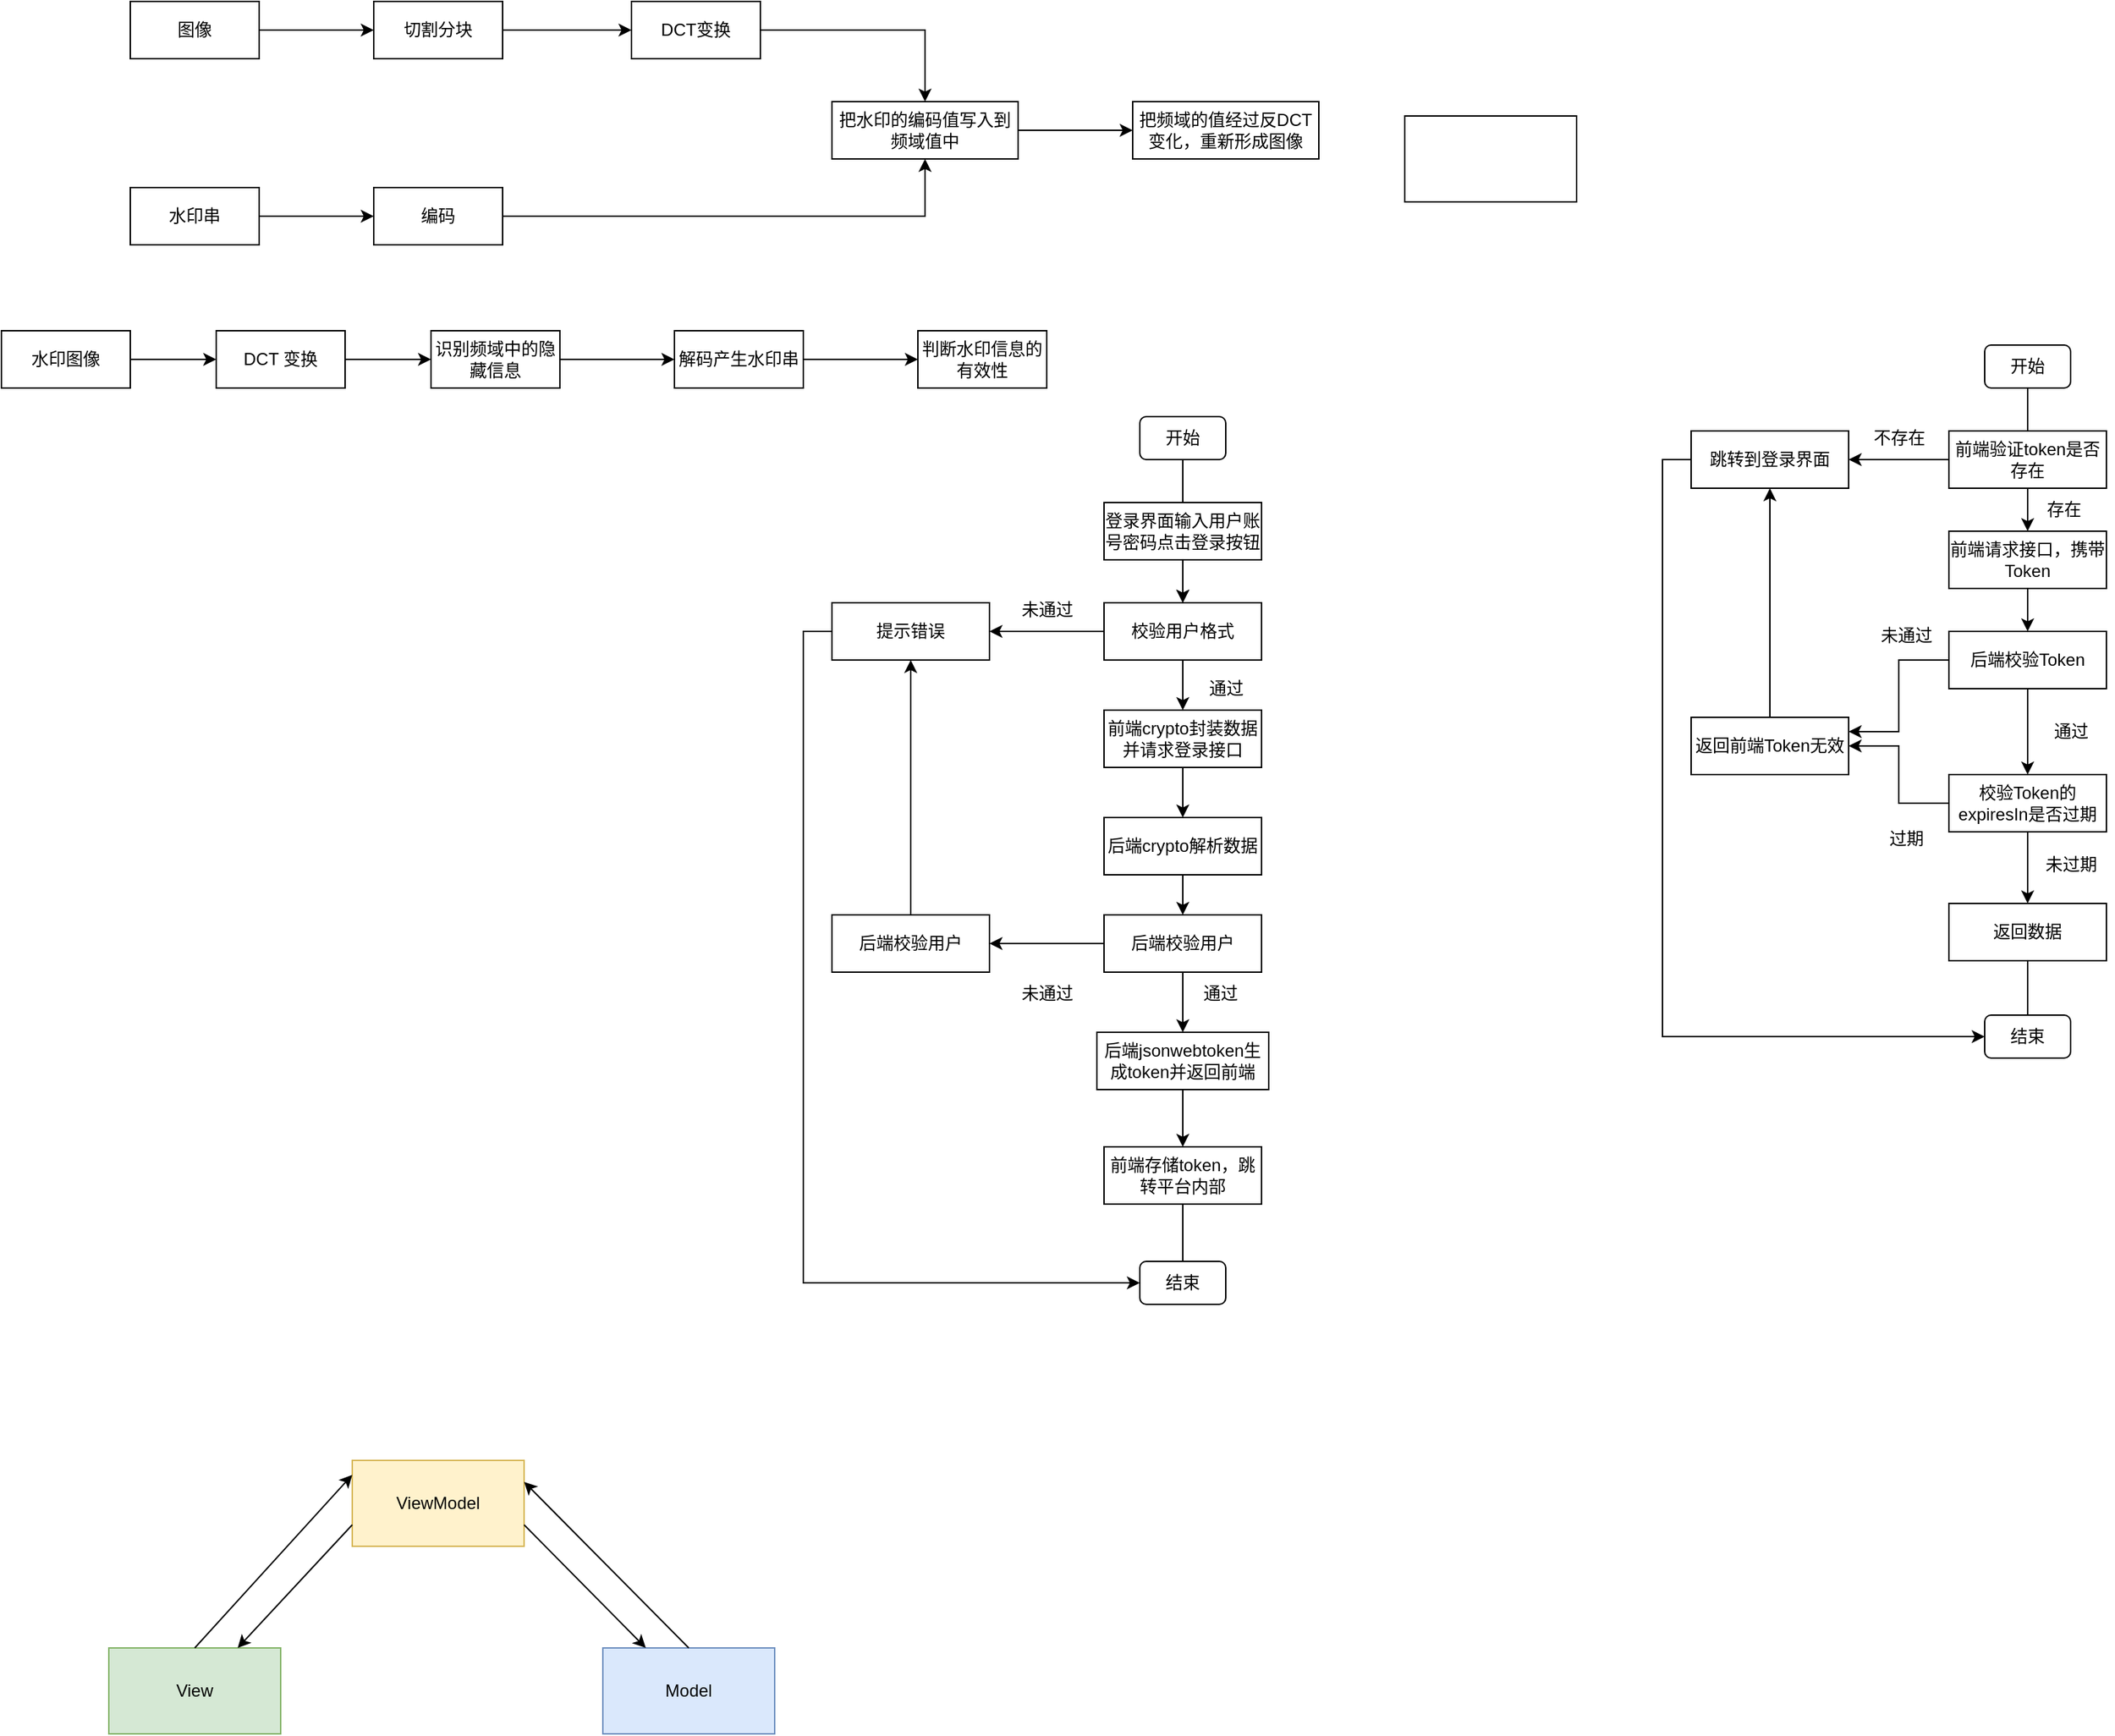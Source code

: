 <mxfile version="23.1.6" type="github">
  <diagram name="第 1 页" id="lP-zoGvPF34fVr40256u">
    <mxGraphModel dx="1405" dy="367" grid="1" gridSize="10" guides="1" tooltips="1" connect="1" arrows="1" fold="1" page="1" pageScale="1" pageWidth="827" pageHeight="1169" math="0" shadow="0">
      <root>
        <mxCell id="0" />
        <mxCell id="1" parent="0" />
        <mxCell id="g51ZoofxoQrhvGVgscI5-42" value="" style="edgeStyle=orthogonalEdgeStyle;rounded=0;orthogonalLoop=1;jettySize=auto;html=1;" parent="1" source="g51ZoofxoQrhvGVgscI5-8" target="g51ZoofxoQrhvGVgscI5-19" edge="1">
          <mxGeometry relative="1" as="geometry" />
        </mxCell>
        <mxCell id="g51ZoofxoQrhvGVgscI5-8" value="开始" style="rounded=1;whiteSpace=wrap;html=1;" parent="1" vertex="1">
          <mxGeometry x="65" y="380" width="60" height="30" as="geometry" />
        </mxCell>
        <mxCell id="g51ZoofxoQrhvGVgscI5-20" value="" style="edgeStyle=orthogonalEdgeStyle;rounded=0;orthogonalLoop=1;jettySize=auto;html=1;" parent="1" source="g51ZoofxoQrhvGVgscI5-18" target="g51ZoofxoQrhvGVgscI5-19" edge="1">
          <mxGeometry relative="1" as="geometry" />
        </mxCell>
        <mxCell id="g51ZoofxoQrhvGVgscI5-18" value="登录界面输入用户账号密码点击登录按钮" style="rounded=0;whiteSpace=wrap;html=1;" parent="1" vertex="1">
          <mxGeometry x="40" y="440" width="110" height="40" as="geometry" />
        </mxCell>
        <mxCell id="g51ZoofxoQrhvGVgscI5-23" value="" style="edgeStyle=orthogonalEdgeStyle;rounded=0;orthogonalLoop=1;jettySize=auto;html=1;" parent="1" source="g51ZoofxoQrhvGVgscI5-19" target="g51ZoofxoQrhvGVgscI5-22" edge="1">
          <mxGeometry relative="1" as="geometry" />
        </mxCell>
        <mxCell id="g51ZoofxoQrhvGVgscI5-26" value="" style="edgeStyle=orthogonalEdgeStyle;rounded=0;orthogonalLoop=1;jettySize=auto;html=1;" parent="1" source="g51ZoofxoQrhvGVgscI5-19" target="g51ZoofxoQrhvGVgscI5-25" edge="1">
          <mxGeometry relative="1" as="geometry" />
        </mxCell>
        <mxCell id="g51ZoofxoQrhvGVgscI5-19" value="校验用户格式" style="rounded=0;whiteSpace=wrap;html=1;" parent="1" vertex="1">
          <mxGeometry x="40" y="510" width="110" height="40" as="geometry" />
        </mxCell>
        <mxCell id="g51ZoofxoQrhvGVgscI5-40" style="edgeStyle=orthogonalEdgeStyle;rounded=0;orthogonalLoop=1;jettySize=auto;html=1;exitX=0;exitY=0.5;exitDx=0;exitDy=0;entryX=0;entryY=0.5;entryDx=0;entryDy=0;" parent="1" source="g51ZoofxoQrhvGVgscI5-22" target="g51ZoofxoQrhvGVgscI5-38" edge="1">
          <mxGeometry relative="1" as="geometry">
            <mxPoint x="-110" y="920" as="targetPoint" />
          </mxGeometry>
        </mxCell>
        <mxCell id="g51ZoofxoQrhvGVgscI5-22" value="提示错误" style="rounded=0;whiteSpace=wrap;html=1;" parent="1" vertex="1">
          <mxGeometry x="-150" y="510" width="110" height="40" as="geometry" />
        </mxCell>
        <mxCell id="g51ZoofxoQrhvGVgscI5-24" value="未通过" style="text;html=1;align=center;verticalAlign=middle;resizable=0;points=[];autosize=1;strokeColor=none;fillColor=none;" parent="1" vertex="1">
          <mxGeometry x="-30" y="500" width="60" height="30" as="geometry" />
        </mxCell>
        <mxCell id="g51ZoofxoQrhvGVgscI5-28" value="" style="edgeStyle=orthogonalEdgeStyle;rounded=0;orthogonalLoop=1;jettySize=auto;html=1;" parent="1" source="g51ZoofxoQrhvGVgscI5-25" target="g51ZoofxoQrhvGVgscI5-27" edge="1">
          <mxGeometry relative="1" as="geometry" />
        </mxCell>
        <mxCell id="g51ZoofxoQrhvGVgscI5-25" value="前端crypto封装数据并请求登录接口" style="rounded=0;whiteSpace=wrap;html=1;" parent="1" vertex="1">
          <mxGeometry x="40" y="585" width="110" height="40" as="geometry" />
        </mxCell>
        <mxCell id="g51ZoofxoQrhvGVgscI5-30" value="" style="edgeStyle=orthogonalEdgeStyle;rounded=0;orthogonalLoop=1;jettySize=auto;html=1;" parent="1" source="g51ZoofxoQrhvGVgscI5-27" target="g51ZoofxoQrhvGVgscI5-29" edge="1">
          <mxGeometry relative="1" as="geometry" />
        </mxCell>
        <mxCell id="g51ZoofxoQrhvGVgscI5-27" value="后端crypto解析数据" style="rounded=0;whiteSpace=wrap;html=1;" parent="1" vertex="1">
          <mxGeometry x="40" y="660" width="110" height="40" as="geometry" />
        </mxCell>
        <mxCell id="g51ZoofxoQrhvGVgscI5-32" value="" style="edgeStyle=orthogonalEdgeStyle;rounded=0;orthogonalLoop=1;jettySize=auto;html=1;" parent="1" source="g51ZoofxoQrhvGVgscI5-29" target="g51ZoofxoQrhvGVgscI5-31" edge="1">
          <mxGeometry relative="1" as="geometry" />
        </mxCell>
        <mxCell id="g51ZoofxoQrhvGVgscI5-35" value="" style="edgeStyle=orthogonalEdgeStyle;rounded=0;orthogonalLoop=1;jettySize=auto;html=1;" parent="1" source="g51ZoofxoQrhvGVgscI5-29" target="g51ZoofxoQrhvGVgscI5-34" edge="1">
          <mxGeometry relative="1" as="geometry" />
        </mxCell>
        <mxCell id="g51ZoofxoQrhvGVgscI5-29" value="后端校验用户" style="rounded=0;whiteSpace=wrap;html=1;" parent="1" vertex="1">
          <mxGeometry x="40" y="728" width="110" height="40" as="geometry" />
        </mxCell>
        <mxCell id="g51ZoofxoQrhvGVgscI5-39" style="edgeStyle=orthogonalEdgeStyle;rounded=0;orthogonalLoop=1;jettySize=auto;html=1;exitX=0.5;exitY=0;exitDx=0;exitDy=0;entryX=0.5;entryY=1;entryDx=0;entryDy=0;" parent="1" source="g51ZoofxoQrhvGVgscI5-31" target="g51ZoofxoQrhvGVgscI5-22" edge="1">
          <mxGeometry relative="1" as="geometry" />
        </mxCell>
        <mxCell id="g51ZoofxoQrhvGVgscI5-31" value="后端校验用户" style="rounded=0;whiteSpace=wrap;html=1;" parent="1" vertex="1">
          <mxGeometry x="-150" y="728" width="110" height="40" as="geometry" />
        </mxCell>
        <mxCell id="g51ZoofxoQrhvGVgscI5-33" value="未通过" style="text;html=1;align=center;verticalAlign=middle;resizable=0;points=[];autosize=1;strokeColor=none;fillColor=none;" parent="1" vertex="1">
          <mxGeometry x="-30" y="768" width="60" height="30" as="geometry" />
        </mxCell>
        <mxCell id="g51ZoofxoQrhvGVgscI5-37" value="" style="edgeStyle=orthogonalEdgeStyle;rounded=0;orthogonalLoop=1;jettySize=auto;html=1;" parent="1" source="g51ZoofxoQrhvGVgscI5-34" target="g51ZoofxoQrhvGVgscI5-36" edge="1">
          <mxGeometry relative="1" as="geometry" />
        </mxCell>
        <mxCell id="g51ZoofxoQrhvGVgscI5-34" value="后端jsonwebtoken生成token并返回前端" style="rounded=0;whiteSpace=wrap;html=1;" parent="1" vertex="1">
          <mxGeometry x="35" y="810" width="120" height="40" as="geometry" />
        </mxCell>
        <mxCell id="g51ZoofxoQrhvGVgscI5-41" value="" style="edgeStyle=orthogonalEdgeStyle;rounded=0;orthogonalLoop=1;jettySize=auto;html=1;endArrow=none;endFill=0;" parent="1" source="g51ZoofxoQrhvGVgscI5-36" target="g51ZoofxoQrhvGVgscI5-38" edge="1">
          <mxGeometry relative="1" as="geometry" />
        </mxCell>
        <mxCell id="g51ZoofxoQrhvGVgscI5-36" value="前端存储token，跳转平台内部" style="rounded=0;whiteSpace=wrap;html=1;" parent="1" vertex="1">
          <mxGeometry x="40" y="890" width="110" height="40" as="geometry" />
        </mxCell>
        <mxCell id="g51ZoofxoQrhvGVgscI5-38" value="结束" style="rounded=1;whiteSpace=wrap;html=1;" parent="1" vertex="1">
          <mxGeometry x="65" y="970" width="60" height="30" as="geometry" />
        </mxCell>
        <mxCell id="g51ZoofxoQrhvGVgscI5-46" style="edgeStyle=orthogonalEdgeStyle;rounded=0;orthogonalLoop=1;jettySize=auto;html=1;exitX=0.5;exitY=1;exitDx=0;exitDy=0;endArrow=none;endFill=0;entryX=0.5;entryY=0;entryDx=0;entryDy=0;" parent="1" source="g51ZoofxoQrhvGVgscI5-43" target="g51ZoofxoQrhvGVgscI5-52" edge="1">
          <mxGeometry relative="1" as="geometry" />
        </mxCell>
        <mxCell id="g51ZoofxoQrhvGVgscI5-43" value="开始" style="rounded=1;whiteSpace=wrap;html=1;" parent="1" vertex="1">
          <mxGeometry x="655" y="330" width="60" height="30" as="geometry" />
        </mxCell>
        <mxCell id="g51ZoofxoQrhvGVgscI5-48" value="" style="edgeStyle=orthogonalEdgeStyle;rounded=0;orthogonalLoop=1;jettySize=auto;html=1;" parent="1" source="g51ZoofxoQrhvGVgscI5-44" target="g51ZoofxoQrhvGVgscI5-47" edge="1">
          <mxGeometry relative="1" as="geometry" />
        </mxCell>
        <mxCell id="g51ZoofxoQrhvGVgscI5-44" value="前端请求接口，携带Token" style="rounded=0;whiteSpace=wrap;html=1;" parent="1" vertex="1">
          <mxGeometry x="630" y="460" width="110" height="40" as="geometry" />
        </mxCell>
        <mxCell id="g51ZoofxoQrhvGVgscI5-60" value="" style="edgeStyle=orthogonalEdgeStyle;rounded=0;orthogonalLoop=1;jettySize=auto;html=1;" parent="1" source="g51ZoofxoQrhvGVgscI5-47" target="g51ZoofxoQrhvGVgscI5-59" edge="1">
          <mxGeometry relative="1" as="geometry" />
        </mxCell>
        <mxCell id="g51ZoofxoQrhvGVgscI5-64" style="edgeStyle=orthogonalEdgeStyle;rounded=0;orthogonalLoop=1;jettySize=auto;html=1;exitX=0;exitY=0.5;exitDx=0;exitDy=0;entryX=1;entryY=0.25;entryDx=0;entryDy=0;" parent="1" source="g51ZoofxoQrhvGVgscI5-47" target="g51ZoofxoQrhvGVgscI5-49" edge="1">
          <mxGeometry relative="1" as="geometry" />
        </mxCell>
        <mxCell id="g51ZoofxoQrhvGVgscI5-47" value="后端校验Token" style="rounded=0;whiteSpace=wrap;html=1;" parent="1" vertex="1">
          <mxGeometry x="630" y="530" width="110" height="40" as="geometry" />
        </mxCell>
        <mxCell id="g51ZoofxoQrhvGVgscI5-58" style="edgeStyle=orthogonalEdgeStyle;rounded=0;orthogonalLoop=1;jettySize=auto;html=1;exitX=0.5;exitY=0;exitDx=0;exitDy=0;" parent="1" source="g51ZoofxoQrhvGVgscI5-49" target="g51ZoofxoQrhvGVgscI5-54" edge="1">
          <mxGeometry relative="1" as="geometry" />
        </mxCell>
        <mxCell id="g51ZoofxoQrhvGVgscI5-49" value="返回前端Token无效" style="rounded=0;whiteSpace=wrap;html=1;" parent="1" vertex="1">
          <mxGeometry x="450" y="590" width="110" height="40" as="geometry" />
        </mxCell>
        <mxCell id="g51ZoofxoQrhvGVgscI5-53" style="edgeStyle=orthogonalEdgeStyle;rounded=0;orthogonalLoop=1;jettySize=auto;html=1;exitX=0.5;exitY=1;exitDx=0;exitDy=0;" parent="1" source="g51ZoofxoQrhvGVgscI5-52" target="g51ZoofxoQrhvGVgscI5-44" edge="1">
          <mxGeometry relative="1" as="geometry" />
        </mxCell>
        <mxCell id="g51ZoofxoQrhvGVgscI5-55" value="" style="edgeStyle=orthogonalEdgeStyle;rounded=0;orthogonalLoop=1;jettySize=auto;html=1;" parent="1" source="g51ZoofxoQrhvGVgscI5-52" target="g51ZoofxoQrhvGVgscI5-54" edge="1">
          <mxGeometry relative="1" as="geometry" />
        </mxCell>
        <mxCell id="g51ZoofxoQrhvGVgscI5-52" value="前端验证token是否存在" style="rounded=0;whiteSpace=wrap;html=1;" parent="1" vertex="1">
          <mxGeometry x="630" y="390" width="110" height="40" as="geometry" />
        </mxCell>
        <mxCell id="g51ZoofxoQrhvGVgscI5-71" style="edgeStyle=orthogonalEdgeStyle;rounded=0;orthogonalLoop=1;jettySize=auto;html=1;exitX=0;exitY=0.5;exitDx=0;exitDy=0;entryX=0;entryY=0.5;entryDx=0;entryDy=0;" parent="1" source="g51ZoofxoQrhvGVgscI5-54" target="g51ZoofxoQrhvGVgscI5-69" edge="1">
          <mxGeometry relative="1" as="geometry" />
        </mxCell>
        <mxCell id="g51ZoofxoQrhvGVgscI5-54" value="跳转到登录界面" style="rounded=0;whiteSpace=wrap;html=1;" parent="1" vertex="1">
          <mxGeometry x="450" y="390" width="110" height="40" as="geometry" />
        </mxCell>
        <mxCell id="g51ZoofxoQrhvGVgscI5-63" style="edgeStyle=orthogonalEdgeStyle;rounded=0;orthogonalLoop=1;jettySize=auto;html=1;exitX=0;exitY=0.5;exitDx=0;exitDy=0;entryX=1;entryY=0.5;entryDx=0;entryDy=0;" parent="1" source="g51ZoofxoQrhvGVgscI5-59" target="g51ZoofxoQrhvGVgscI5-49" edge="1">
          <mxGeometry relative="1" as="geometry" />
        </mxCell>
        <mxCell id="g51ZoofxoQrhvGVgscI5-66" value="" style="edgeStyle=orthogonalEdgeStyle;rounded=0;orthogonalLoop=1;jettySize=auto;html=1;" parent="1" source="g51ZoofxoQrhvGVgscI5-59" target="g51ZoofxoQrhvGVgscI5-65" edge="1">
          <mxGeometry relative="1" as="geometry" />
        </mxCell>
        <mxCell id="g51ZoofxoQrhvGVgscI5-59" value="校验Token的expiresIn是否过期" style="rounded=0;whiteSpace=wrap;html=1;" parent="1" vertex="1">
          <mxGeometry x="630" y="630" width="110" height="40" as="geometry" />
        </mxCell>
        <mxCell id="g51ZoofxoQrhvGVgscI5-68" value="" style="edgeStyle=orthogonalEdgeStyle;rounded=0;orthogonalLoop=1;jettySize=auto;html=1;endArrow=none;endFill=0;entryX=0.5;entryY=0;entryDx=0;entryDy=0;" parent="1" source="g51ZoofxoQrhvGVgscI5-65" target="g51ZoofxoQrhvGVgscI5-69" edge="1">
          <mxGeometry relative="1" as="geometry">
            <mxPoint x="685" y="840" as="targetPoint" />
          </mxGeometry>
        </mxCell>
        <mxCell id="g51ZoofxoQrhvGVgscI5-65" value="返回数据" style="rounded=0;whiteSpace=wrap;html=1;" parent="1" vertex="1">
          <mxGeometry x="630" y="720" width="110" height="40" as="geometry" />
        </mxCell>
        <mxCell id="g51ZoofxoQrhvGVgscI5-69" value="结束" style="rounded=1;whiteSpace=wrap;html=1;" parent="1" vertex="1">
          <mxGeometry x="655" y="798" width="60" height="30" as="geometry" />
        </mxCell>
        <mxCell id="g51ZoofxoQrhvGVgscI5-72" value="未通过" style="text;html=1;align=center;verticalAlign=middle;resizable=0;points=[];autosize=1;strokeColor=none;fillColor=none;" parent="1" vertex="1">
          <mxGeometry x="570" y="518" width="60" height="30" as="geometry" />
        </mxCell>
        <mxCell id="g51ZoofxoQrhvGVgscI5-73" value="通过" style="text;html=1;align=center;verticalAlign=middle;resizable=0;points=[];autosize=1;strokeColor=none;fillColor=none;" parent="1" vertex="1">
          <mxGeometry x="690" y="585" width="50" height="30" as="geometry" />
        </mxCell>
        <mxCell id="g51ZoofxoQrhvGVgscI5-74" value="未过期" style="text;html=1;align=center;verticalAlign=middle;resizable=0;points=[];autosize=1;strokeColor=none;fillColor=none;" parent="1" vertex="1">
          <mxGeometry x="685" y="678" width="60" height="30" as="geometry" />
        </mxCell>
        <mxCell id="g51ZoofxoQrhvGVgscI5-75" value="过期" style="text;html=1;align=center;verticalAlign=middle;resizable=0;points=[];autosize=1;strokeColor=none;fillColor=none;" parent="1" vertex="1">
          <mxGeometry x="575" y="660" width="50" height="30" as="geometry" />
        </mxCell>
        <mxCell id="g51ZoofxoQrhvGVgscI5-76" value="不存在" style="text;html=1;align=center;verticalAlign=middle;resizable=0;points=[];autosize=1;strokeColor=none;fillColor=none;" parent="1" vertex="1">
          <mxGeometry x="565" y="380" width="60" height="30" as="geometry" />
        </mxCell>
        <mxCell id="g51ZoofxoQrhvGVgscI5-77" value="存在" style="text;html=1;align=center;verticalAlign=middle;resizable=0;points=[];autosize=1;strokeColor=none;fillColor=none;" parent="1" vertex="1">
          <mxGeometry x="685" y="430" width="50" height="30" as="geometry" />
        </mxCell>
        <mxCell id="g51ZoofxoQrhvGVgscI5-78" value="通过" style="text;html=1;align=center;verticalAlign=middle;resizable=0;points=[];autosize=1;strokeColor=none;fillColor=none;" parent="1" vertex="1">
          <mxGeometry x="100" y="555" width="50" height="30" as="geometry" />
        </mxCell>
        <mxCell id="g51ZoofxoQrhvGVgscI5-79" value="通过" style="text;html=1;align=center;verticalAlign=middle;resizable=0;points=[];autosize=1;strokeColor=none;fillColor=none;" parent="1" vertex="1">
          <mxGeometry x="96" y="768" width="50" height="30" as="geometry" />
        </mxCell>
        <mxCell id="xWMd8bLuzXBqRCFeMltO-9" value="" style="edgeStyle=orthogonalEdgeStyle;rounded=0;orthogonalLoop=1;jettySize=auto;html=1;" parent="1" source="xWMd8bLuzXBqRCFeMltO-2" target="xWMd8bLuzXBqRCFeMltO-3" edge="1">
          <mxGeometry relative="1" as="geometry" />
        </mxCell>
        <mxCell id="xWMd8bLuzXBqRCFeMltO-2" value="图像" style="rounded=0;whiteSpace=wrap;html=1;" parent="1" vertex="1">
          <mxGeometry x="-640" y="90" width="90" height="40" as="geometry" />
        </mxCell>
        <mxCell id="xWMd8bLuzXBqRCFeMltO-10" value="" style="edgeStyle=orthogonalEdgeStyle;rounded=0;orthogonalLoop=1;jettySize=auto;html=1;entryX=0;entryY=0.5;entryDx=0;entryDy=0;" parent="1" source="xWMd8bLuzXBqRCFeMltO-3" target="5eizJVASgHeWOhMkF1F--1" edge="1">
          <mxGeometry relative="1" as="geometry">
            <mxPoint x="-200" y="110" as="targetPoint" />
          </mxGeometry>
        </mxCell>
        <mxCell id="xWMd8bLuzXBqRCFeMltO-3" value="切割分块" style="rounded=0;whiteSpace=wrap;html=1;" parent="1" vertex="1">
          <mxGeometry x="-470" y="90" width="90" height="40" as="geometry" />
        </mxCell>
        <mxCell id="xWMd8bLuzXBqRCFeMltO-11" value="" style="edgeStyle=orthogonalEdgeStyle;rounded=0;orthogonalLoop=1;jettySize=auto;html=1;entryX=0;entryY=0.5;entryDx=0;entryDy=0;" parent="1" source="xWMd8bLuzXBqRCFeMltO-4" target="5eizJVASgHeWOhMkF1F--2" edge="1">
          <mxGeometry relative="1" as="geometry">
            <mxPoint x="-414" y="250" as="targetPoint" />
          </mxGeometry>
        </mxCell>
        <mxCell id="xWMd8bLuzXBqRCFeMltO-4" value="水印串" style="rounded=0;whiteSpace=wrap;html=1;" parent="1" vertex="1">
          <mxGeometry x="-640" y="220" width="90" height="40" as="geometry" />
        </mxCell>
        <mxCell id="xWMd8bLuzXBqRCFeMltO-8" value="" style="rounded=0;whiteSpace=wrap;html=1;" parent="1" vertex="1">
          <mxGeometry x="250" y="170" width="120" height="60" as="geometry" />
        </mxCell>
        <mxCell id="5eizJVASgHeWOhMkF1F--1" value="DCT变换" style="rounded=0;whiteSpace=wrap;html=1;" parent="1" vertex="1">
          <mxGeometry x="-290" y="90" width="90" height="40" as="geometry" />
        </mxCell>
        <mxCell id="5eizJVASgHeWOhMkF1F--2" value="编码" style="rounded=0;whiteSpace=wrap;html=1;" parent="1" vertex="1">
          <mxGeometry x="-470" y="220" width="90" height="40" as="geometry" />
        </mxCell>
        <mxCell id="5eizJVASgHeWOhMkF1F--3" value="" style="endArrow=classic;html=1;rounded=0;exitX=1;exitY=0.5;exitDx=0;exitDy=0;entryX=0.5;entryY=0;entryDx=0;entryDy=0;" parent="1" source="5eizJVASgHeWOhMkF1F--1" target="5eizJVASgHeWOhMkF1F--4" edge="1">
          <mxGeometry width="50" height="50" relative="1" as="geometry">
            <mxPoint x="-360" y="340" as="sourcePoint" />
            <mxPoint x="-310" y="290" as="targetPoint" />
            <Array as="points">
              <mxPoint x="-85" y="110" />
            </Array>
          </mxGeometry>
        </mxCell>
        <mxCell id="5eizJVASgHeWOhMkF1F--7" value="" style="edgeStyle=orthogonalEdgeStyle;rounded=0;orthogonalLoop=1;jettySize=auto;html=1;" parent="1" source="5eizJVASgHeWOhMkF1F--4" target="5eizJVASgHeWOhMkF1F--6" edge="1">
          <mxGeometry relative="1" as="geometry" />
        </mxCell>
        <mxCell id="5eizJVASgHeWOhMkF1F--4" value="把水印的编码值写入到频域值中" style="rounded=0;whiteSpace=wrap;html=1;" parent="1" vertex="1">
          <mxGeometry x="-150" y="160" width="130" height="40" as="geometry" />
        </mxCell>
        <mxCell id="5eizJVASgHeWOhMkF1F--5" value="" style="endArrow=classic;html=1;rounded=0;exitX=1;exitY=0.5;exitDx=0;exitDy=0;entryX=0.5;entryY=1;entryDx=0;entryDy=0;" parent="1" source="5eizJVASgHeWOhMkF1F--2" target="5eizJVASgHeWOhMkF1F--4" edge="1">
          <mxGeometry width="50" height="50" relative="1" as="geometry">
            <mxPoint x="-360" y="340" as="sourcePoint" />
            <mxPoint x="-310" y="290" as="targetPoint" />
            <Array as="points">
              <mxPoint x="-85" y="240" />
            </Array>
          </mxGeometry>
        </mxCell>
        <mxCell id="5eizJVASgHeWOhMkF1F--6" value="把频域的值经过反DCT变化，重新形成图像" style="rounded=0;whiteSpace=wrap;html=1;" parent="1" vertex="1">
          <mxGeometry x="60" y="160" width="130" height="40" as="geometry" />
        </mxCell>
        <mxCell id="AT53pnLb1W0zHYFf3cFv-8" value="" style="edgeStyle=orthogonalEdgeStyle;rounded=0;orthogonalLoop=1;jettySize=auto;html=1;" edge="1" parent="1" source="AT53pnLb1W0zHYFf3cFv-1" target="AT53pnLb1W0zHYFf3cFv-2">
          <mxGeometry relative="1" as="geometry" />
        </mxCell>
        <mxCell id="AT53pnLb1W0zHYFf3cFv-1" value="水印图像" style="rounded=0;whiteSpace=wrap;html=1;" vertex="1" parent="1">
          <mxGeometry x="-730" y="320" width="90" height="40" as="geometry" />
        </mxCell>
        <mxCell id="AT53pnLb1W0zHYFf3cFv-9" value="" style="edgeStyle=orthogonalEdgeStyle;rounded=0;orthogonalLoop=1;jettySize=auto;html=1;" edge="1" parent="1" source="AT53pnLb1W0zHYFf3cFv-2" target="AT53pnLb1W0zHYFf3cFv-3">
          <mxGeometry relative="1" as="geometry" />
        </mxCell>
        <mxCell id="AT53pnLb1W0zHYFf3cFv-2" value="DCT 变换" style="rounded=0;whiteSpace=wrap;html=1;" vertex="1" parent="1">
          <mxGeometry x="-580" y="320" width="90" height="40" as="geometry" />
        </mxCell>
        <mxCell id="AT53pnLb1W0zHYFf3cFv-5" value="" style="edgeStyle=orthogonalEdgeStyle;rounded=0;orthogonalLoop=1;jettySize=auto;html=1;" edge="1" parent="1" source="AT53pnLb1W0zHYFf3cFv-3" target="AT53pnLb1W0zHYFf3cFv-4">
          <mxGeometry relative="1" as="geometry" />
        </mxCell>
        <mxCell id="AT53pnLb1W0zHYFf3cFv-3" value="识别频域中的隐藏信息" style="rounded=0;whiteSpace=wrap;html=1;" vertex="1" parent="1">
          <mxGeometry x="-430" y="320" width="90" height="40" as="geometry" />
        </mxCell>
        <mxCell id="AT53pnLb1W0zHYFf3cFv-7" value="" style="edgeStyle=orthogonalEdgeStyle;rounded=0;orthogonalLoop=1;jettySize=auto;html=1;" edge="1" parent="1" source="AT53pnLb1W0zHYFf3cFv-4" target="AT53pnLb1W0zHYFf3cFv-6">
          <mxGeometry relative="1" as="geometry" />
        </mxCell>
        <mxCell id="AT53pnLb1W0zHYFf3cFv-4" value="解码产生水印串" style="rounded=0;whiteSpace=wrap;html=1;" vertex="1" parent="1">
          <mxGeometry x="-260" y="320" width="90" height="40" as="geometry" />
        </mxCell>
        <mxCell id="AT53pnLb1W0zHYFf3cFv-6" value="判断水印信息的有效性" style="rounded=0;whiteSpace=wrap;html=1;" vertex="1" parent="1">
          <mxGeometry x="-90" y="320" width="90" height="40" as="geometry" />
        </mxCell>
        <mxCell id="AT53pnLb1W0zHYFf3cFv-10" value="View" style="rounded=0;whiteSpace=wrap;html=1;fillColor=#d5e8d4;strokeColor=#82b366;" vertex="1" parent="1">
          <mxGeometry x="-655" y="1240" width="120" height="60" as="geometry" />
        </mxCell>
        <mxCell id="AT53pnLb1W0zHYFf3cFv-11" value="ViewModel" style="rounded=0;whiteSpace=wrap;html=1;fillColor=#fff2cc;strokeColor=#d6b656;" vertex="1" parent="1">
          <mxGeometry x="-485" y="1109" width="120" height="60" as="geometry" />
        </mxCell>
        <mxCell id="AT53pnLb1W0zHYFf3cFv-12" value="Model" style="rounded=0;whiteSpace=wrap;html=1;fillColor=#dae8fc;strokeColor=#6c8ebf;" vertex="1" parent="1">
          <mxGeometry x="-310" y="1240" width="120" height="60" as="geometry" />
        </mxCell>
        <mxCell id="AT53pnLb1W0zHYFf3cFv-15" value="" style="endArrow=classic;html=1;rounded=0;exitX=0.5;exitY=0;exitDx=0;exitDy=0;entryX=0;entryY=0.168;entryDx=0;entryDy=0;entryPerimeter=0;" edge="1" parent="1" source="AT53pnLb1W0zHYFf3cFv-10" target="AT53pnLb1W0zHYFf3cFv-11">
          <mxGeometry width="50" height="50" relative="1" as="geometry">
            <mxPoint x="-460" y="1190" as="sourcePoint" />
            <mxPoint x="-410" y="1140" as="targetPoint" />
          </mxGeometry>
        </mxCell>
        <mxCell id="AT53pnLb1W0zHYFf3cFv-17" value="" style="endArrow=classic;html=1;rounded=0;exitX=0;exitY=0.75;exitDx=0;exitDy=0;entryX=0.75;entryY=0;entryDx=0;entryDy=0;" edge="1" parent="1" source="AT53pnLb1W0zHYFf3cFv-11" target="AT53pnLb1W0zHYFf3cFv-10">
          <mxGeometry width="50" height="50" relative="1" as="geometry">
            <mxPoint x="-460" y="1190" as="sourcePoint" />
            <mxPoint x="-410" y="1140" as="targetPoint" />
          </mxGeometry>
        </mxCell>
        <mxCell id="AT53pnLb1W0zHYFf3cFv-18" value="" style="endArrow=classic;html=1;rounded=0;exitX=0.5;exitY=0;exitDx=0;exitDy=0;entryX=1;entryY=0.25;entryDx=0;entryDy=0;" edge="1" parent="1" source="AT53pnLb1W0zHYFf3cFv-12" target="AT53pnLb1W0zHYFf3cFv-11">
          <mxGeometry width="50" height="50" relative="1" as="geometry">
            <mxPoint x="-585" y="1250" as="sourcePoint" />
            <mxPoint x="-475" y="1129" as="targetPoint" />
          </mxGeometry>
        </mxCell>
        <mxCell id="AT53pnLb1W0zHYFf3cFv-19" value="" style="endArrow=classic;html=1;rounded=0;exitX=1;exitY=0.75;exitDx=0;exitDy=0;entryX=0.25;entryY=0;entryDx=0;entryDy=0;" edge="1" parent="1" source="AT53pnLb1W0zHYFf3cFv-11" target="AT53pnLb1W0zHYFf3cFv-12">
          <mxGeometry width="50" height="50" relative="1" as="geometry">
            <mxPoint x="-475" y="1164" as="sourcePoint" />
            <mxPoint x="-555" y="1250" as="targetPoint" />
          </mxGeometry>
        </mxCell>
      </root>
    </mxGraphModel>
  </diagram>
</mxfile>
